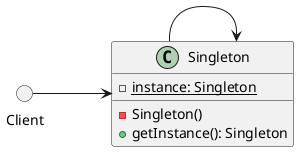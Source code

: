 @startuml
    left to right direction
    circle          Client
    class Singleton {
        - {static} instance: Singleton
        - Singleton()
        + getInstance(): Singleton
    }

    Client --> Singleton
    Singleton --> Singleton
@enduml